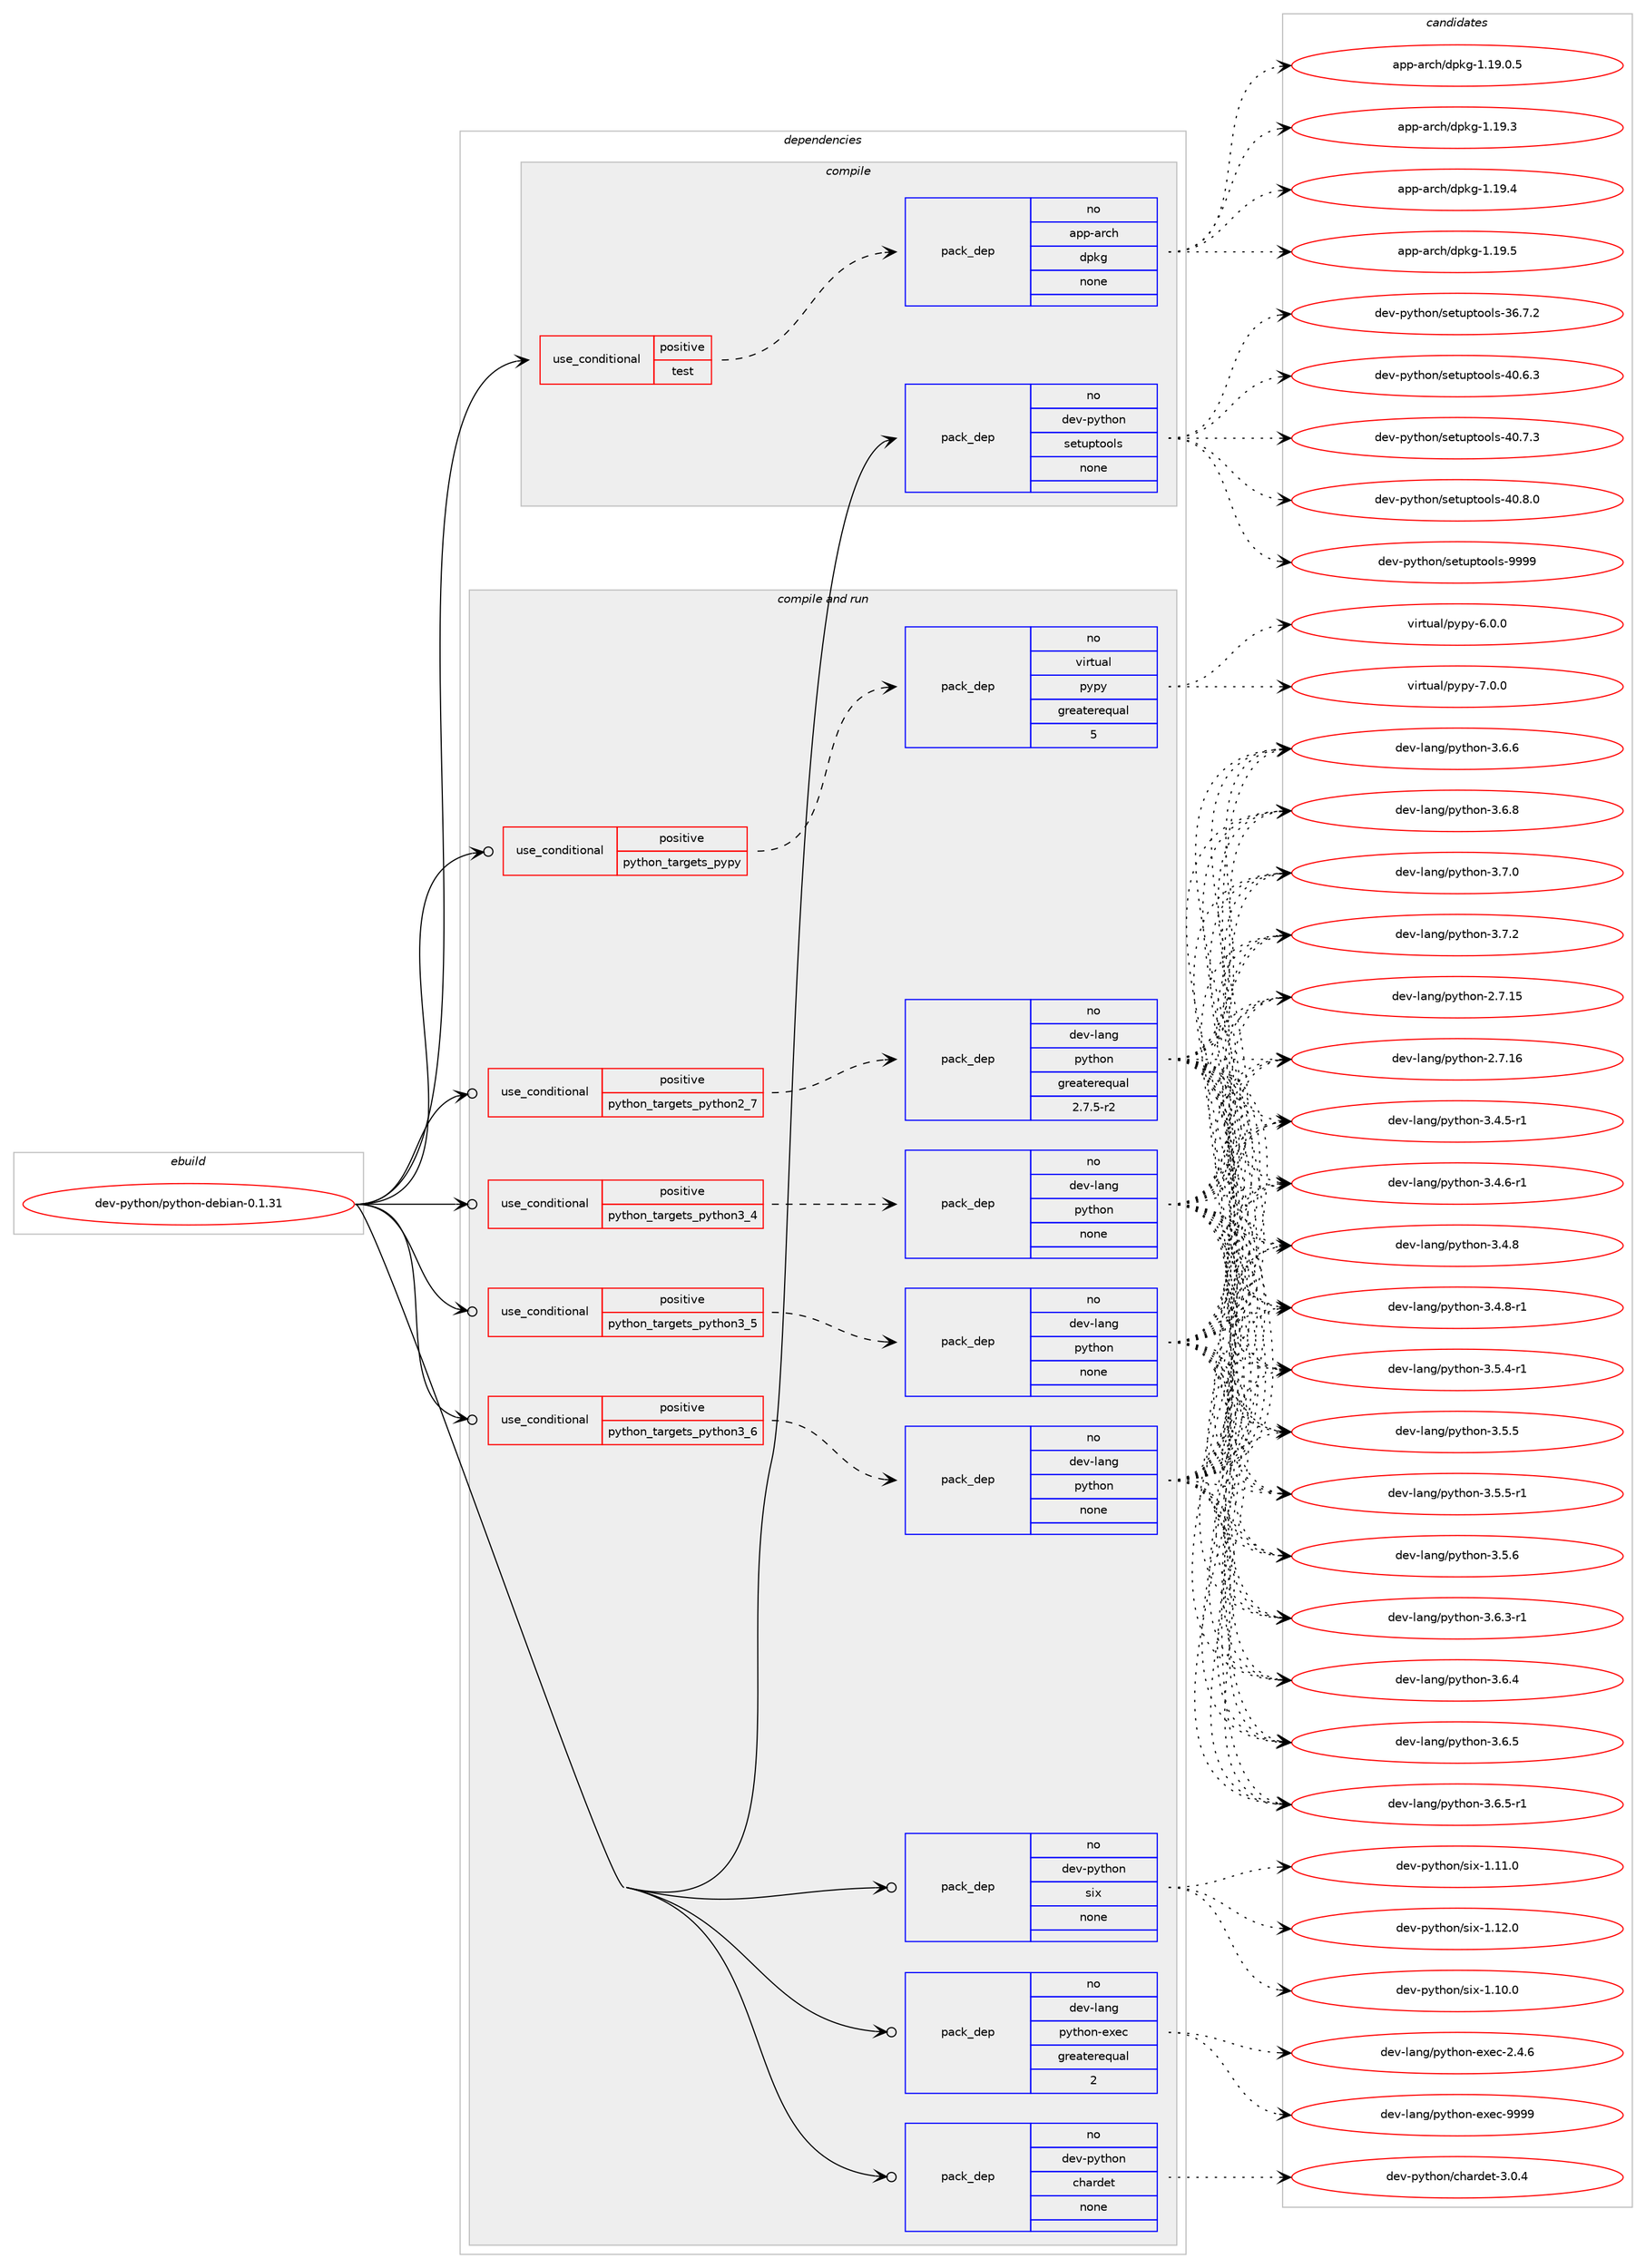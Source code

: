 digraph prolog {

# *************
# Graph options
# *************

newrank=true;
concentrate=true;
compound=true;
graph [rankdir=LR,fontname=Helvetica,fontsize=10,ranksep=1.5];#, ranksep=2.5, nodesep=0.2];
edge  [arrowhead=vee];
node  [fontname=Helvetica,fontsize=10];

# **********
# The ebuild
# **********

subgraph cluster_leftcol {
color=gray;
rank=same;
label=<<i>ebuild</i>>;
id [label="dev-python/python-debian-0.1.31", color=red, width=4, href="../dev-python/python-debian-0.1.31.svg"];
}

# ****************
# The dependencies
# ****************

subgraph cluster_midcol {
color=gray;
label=<<i>dependencies</i>>;
subgraph cluster_compile {
fillcolor="#eeeeee";
style=filled;
label=<<i>compile</i>>;
subgraph cond382540 {
dependency1434589 [label=<<TABLE BORDER="0" CELLBORDER="1" CELLSPACING="0" CELLPADDING="4"><TR><TD ROWSPAN="3" CELLPADDING="10">use_conditional</TD></TR><TR><TD>positive</TD></TR><TR><TD>test</TD></TR></TABLE>>, shape=none, color=red];
subgraph pack1028696 {
dependency1434590 [label=<<TABLE BORDER="0" CELLBORDER="1" CELLSPACING="0" CELLPADDING="4" WIDTH="220"><TR><TD ROWSPAN="6" CELLPADDING="30">pack_dep</TD></TR><TR><TD WIDTH="110">no</TD></TR><TR><TD>app-arch</TD></TR><TR><TD>dpkg</TD></TR><TR><TD>none</TD></TR><TR><TD></TD></TR></TABLE>>, shape=none, color=blue];
}
dependency1434589:e -> dependency1434590:w [weight=20,style="dashed",arrowhead="vee"];
}
id:e -> dependency1434589:w [weight=20,style="solid",arrowhead="vee"];
subgraph pack1028697 {
dependency1434591 [label=<<TABLE BORDER="0" CELLBORDER="1" CELLSPACING="0" CELLPADDING="4" WIDTH="220"><TR><TD ROWSPAN="6" CELLPADDING="30">pack_dep</TD></TR><TR><TD WIDTH="110">no</TD></TR><TR><TD>dev-python</TD></TR><TR><TD>setuptools</TD></TR><TR><TD>none</TD></TR><TR><TD></TD></TR></TABLE>>, shape=none, color=blue];
}
id:e -> dependency1434591:w [weight=20,style="solid",arrowhead="vee"];
}
subgraph cluster_compileandrun {
fillcolor="#eeeeee";
style=filled;
label=<<i>compile and run</i>>;
subgraph cond382541 {
dependency1434592 [label=<<TABLE BORDER="0" CELLBORDER="1" CELLSPACING="0" CELLPADDING="4"><TR><TD ROWSPAN="3" CELLPADDING="10">use_conditional</TD></TR><TR><TD>positive</TD></TR><TR><TD>python_targets_pypy</TD></TR></TABLE>>, shape=none, color=red];
subgraph pack1028698 {
dependency1434593 [label=<<TABLE BORDER="0" CELLBORDER="1" CELLSPACING="0" CELLPADDING="4" WIDTH="220"><TR><TD ROWSPAN="6" CELLPADDING="30">pack_dep</TD></TR><TR><TD WIDTH="110">no</TD></TR><TR><TD>virtual</TD></TR><TR><TD>pypy</TD></TR><TR><TD>greaterequal</TD></TR><TR><TD>5</TD></TR></TABLE>>, shape=none, color=blue];
}
dependency1434592:e -> dependency1434593:w [weight=20,style="dashed",arrowhead="vee"];
}
id:e -> dependency1434592:w [weight=20,style="solid",arrowhead="odotvee"];
subgraph cond382542 {
dependency1434594 [label=<<TABLE BORDER="0" CELLBORDER="1" CELLSPACING="0" CELLPADDING="4"><TR><TD ROWSPAN="3" CELLPADDING="10">use_conditional</TD></TR><TR><TD>positive</TD></TR><TR><TD>python_targets_python2_7</TD></TR></TABLE>>, shape=none, color=red];
subgraph pack1028699 {
dependency1434595 [label=<<TABLE BORDER="0" CELLBORDER="1" CELLSPACING="0" CELLPADDING="4" WIDTH="220"><TR><TD ROWSPAN="6" CELLPADDING="30">pack_dep</TD></TR><TR><TD WIDTH="110">no</TD></TR><TR><TD>dev-lang</TD></TR><TR><TD>python</TD></TR><TR><TD>greaterequal</TD></TR><TR><TD>2.7.5-r2</TD></TR></TABLE>>, shape=none, color=blue];
}
dependency1434594:e -> dependency1434595:w [weight=20,style="dashed",arrowhead="vee"];
}
id:e -> dependency1434594:w [weight=20,style="solid",arrowhead="odotvee"];
subgraph cond382543 {
dependency1434596 [label=<<TABLE BORDER="0" CELLBORDER="1" CELLSPACING="0" CELLPADDING="4"><TR><TD ROWSPAN="3" CELLPADDING="10">use_conditional</TD></TR><TR><TD>positive</TD></TR><TR><TD>python_targets_python3_4</TD></TR></TABLE>>, shape=none, color=red];
subgraph pack1028700 {
dependency1434597 [label=<<TABLE BORDER="0" CELLBORDER="1" CELLSPACING="0" CELLPADDING="4" WIDTH="220"><TR><TD ROWSPAN="6" CELLPADDING="30">pack_dep</TD></TR><TR><TD WIDTH="110">no</TD></TR><TR><TD>dev-lang</TD></TR><TR><TD>python</TD></TR><TR><TD>none</TD></TR><TR><TD></TD></TR></TABLE>>, shape=none, color=blue];
}
dependency1434596:e -> dependency1434597:w [weight=20,style="dashed",arrowhead="vee"];
}
id:e -> dependency1434596:w [weight=20,style="solid",arrowhead="odotvee"];
subgraph cond382544 {
dependency1434598 [label=<<TABLE BORDER="0" CELLBORDER="1" CELLSPACING="0" CELLPADDING="4"><TR><TD ROWSPAN="3" CELLPADDING="10">use_conditional</TD></TR><TR><TD>positive</TD></TR><TR><TD>python_targets_python3_5</TD></TR></TABLE>>, shape=none, color=red];
subgraph pack1028701 {
dependency1434599 [label=<<TABLE BORDER="0" CELLBORDER="1" CELLSPACING="0" CELLPADDING="4" WIDTH="220"><TR><TD ROWSPAN="6" CELLPADDING="30">pack_dep</TD></TR><TR><TD WIDTH="110">no</TD></TR><TR><TD>dev-lang</TD></TR><TR><TD>python</TD></TR><TR><TD>none</TD></TR><TR><TD></TD></TR></TABLE>>, shape=none, color=blue];
}
dependency1434598:e -> dependency1434599:w [weight=20,style="dashed",arrowhead="vee"];
}
id:e -> dependency1434598:w [weight=20,style="solid",arrowhead="odotvee"];
subgraph cond382545 {
dependency1434600 [label=<<TABLE BORDER="0" CELLBORDER="1" CELLSPACING="0" CELLPADDING="4"><TR><TD ROWSPAN="3" CELLPADDING="10">use_conditional</TD></TR><TR><TD>positive</TD></TR><TR><TD>python_targets_python3_6</TD></TR></TABLE>>, shape=none, color=red];
subgraph pack1028702 {
dependency1434601 [label=<<TABLE BORDER="0" CELLBORDER="1" CELLSPACING="0" CELLPADDING="4" WIDTH="220"><TR><TD ROWSPAN="6" CELLPADDING="30">pack_dep</TD></TR><TR><TD WIDTH="110">no</TD></TR><TR><TD>dev-lang</TD></TR><TR><TD>python</TD></TR><TR><TD>none</TD></TR><TR><TD></TD></TR></TABLE>>, shape=none, color=blue];
}
dependency1434600:e -> dependency1434601:w [weight=20,style="dashed",arrowhead="vee"];
}
id:e -> dependency1434600:w [weight=20,style="solid",arrowhead="odotvee"];
subgraph pack1028703 {
dependency1434602 [label=<<TABLE BORDER="0" CELLBORDER="1" CELLSPACING="0" CELLPADDING="4" WIDTH="220"><TR><TD ROWSPAN="6" CELLPADDING="30">pack_dep</TD></TR><TR><TD WIDTH="110">no</TD></TR><TR><TD>dev-lang</TD></TR><TR><TD>python-exec</TD></TR><TR><TD>greaterequal</TD></TR><TR><TD>2</TD></TR></TABLE>>, shape=none, color=blue];
}
id:e -> dependency1434602:w [weight=20,style="solid",arrowhead="odotvee"];
subgraph pack1028704 {
dependency1434603 [label=<<TABLE BORDER="0" CELLBORDER="1" CELLSPACING="0" CELLPADDING="4" WIDTH="220"><TR><TD ROWSPAN="6" CELLPADDING="30">pack_dep</TD></TR><TR><TD WIDTH="110">no</TD></TR><TR><TD>dev-python</TD></TR><TR><TD>chardet</TD></TR><TR><TD>none</TD></TR><TR><TD></TD></TR></TABLE>>, shape=none, color=blue];
}
id:e -> dependency1434603:w [weight=20,style="solid",arrowhead="odotvee"];
subgraph pack1028705 {
dependency1434604 [label=<<TABLE BORDER="0" CELLBORDER="1" CELLSPACING="0" CELLPADDING="4" WIDTH="220"><TR><TD ROWSPAN="6" CELLPADDING="30">pack_dep</TD></TR><TR><TD WIDTH="110">no</TD></TR><TR><TD>dev-python</TD></TR><TR><TD>six</TD></TR><TR><TD>none</TD></TR><TR><TD></TD></TR></TABLE>>, shape=none, color=blue];
}
id:e -> dependency1434604:w [weight=20,style="solid",arrowhead="odotvee"];
}
subgraph cluster_run {
fillcolor="#eeeeee";
style=filled;
label=<<i>run</i>>;
}
}

# **************
# The candidates
# **************

subgraph cluster_choices {
rank=same;
color=gray;
label=<<i>candidates</i>>;

subgraph choice1028696 {
color=black;
nodesep=1;
choice9711211245971149910447100112107103454946495746484653 [label="app-arch/dpkg-1.19.0.5", color=red, width=4,href="../app-arch/dpkg-1.19.0.5.svg"];
choice971121124597114991044710011210710345494649574651 [label="app-arch/dpkg-1.19.3", color=red, width=4,href="../app-arch/dpkg-1.19.3.svg"];
choice971121124597114991044710011210710345494649574652 [label="app-arch/dpkg-1.19.4", color=red, width=4,href="../app-arch/dpkg-1.19.4.svg"];
choice971121124597114991044710011210710345494649574653 [label="app-arch/dpkg-1.19.5", color=red, width=4,href="../app-arch/dpkg-1.19.5.svg"];
dependency1434590:e -> choice9711211245971149910447100112107103454946495746484653:w [style=dotted,weight="100"];
dependency1434590:e -> choice971121124597114991044710011210710345494649574651:w [style=dotted,weight="100"];
dependency1434590:e -> choice971121124597114991044710011210710345494649574652:w [style=dotted,weight="100"];
dependency1434590:e -> choice971121124597114991044710011210710345494649574653:w [style=dotted,weight="100"];
}
subgraph choice1028697 {
color=black;
nodesep=1;
choice100101118451121211161041111104711510111611711211611111110811545515446554650 [label="dev-python/setuptools-36.7.2", color=red, width=4,href="../dev-python/setuptools-36.7.2.svg"];
choice100101118451121211161041111104711510111611711211611111110811545524846544651 [label="dev-python/setuptools-40.6.3", color=red, width=4,href="../dev-python/setuptools-40.6.3.svg"];
choice100101118451121211161041111104711510111611711211611111110811545524846554651 [label="dev-python/setuptools-40.7.3", color=red, width=4,href="../dev-python/setuptools-40.7.3.svg"];
choice100101118451121211161041111104711510111611711211611111110811545524846564648 [label="dev-python/setuptools-40.8.0", color=red, width=4,href="../dev-python/setuptools-40.8.0.svg"];
choice10010111845112121116104111110471151011161171121161111111081154557575757 [label="dev-python/setuptools-9999", color=red, width=4,href="../dev-python/setuptools-9999.svg"];
dependency1434591:e -> choice100101118451121211161041111104711510111611711211611111110811545515446554650:w [style=dotted,weight="100"];
dependency1434591:e -> choice100101118451121211161041111104711510111611711211611111110811545524846544651:w [style=dotted,weight="100"];
dependency1434591:e -> choice100101118451121211161041111104711510111611711211611111110811545524846554651:w [style=dotted,weight="100"];
dependency1434591:e -> choice100101118451121211161041111104711510111611711211611111110811545524846564648:w [style=dotted,weight="100"];
dependency1434591:e -> choice10010111845112121116104111110471151011161171121161111111081154557575757:w [style=dotted,weight="100"];
}
subgraph choice1028698 {
color=black;
nodesep=1;
choice1181051141161179710847112121112121455446484648 [label="virtual/pypy-6.0.0", color=red, width=4,href="../virtual/pypy-6.0.0.svg"];
choice1181051141161179710847112121112121455546484648 [label="virtual/pypy-7.0.0", color=red, width=4,href="../virtual/pypy-7.0.0.svg"];
dependency1434593:e -> choice1181051141161179710847112121112121455446484648:w [style=dotted,weight="100"];
dependency1434593:e -> choice1181051141161179710847112121112121455546484648:w [style=dotted,weight="100"];
}
subgraph choice1028699 {
color=black;
nodesep=1;
choice10010111845108971101034711212111610411111045504655464953 [label="dev-lang/python-2.7.15", color=red, width=4,href="../dev-lang/python-2.7.15.svg"];
choice10010111845108971101034711212111610411111045504655464954 [label="dev-lang/python-2.7.16", color=red, width=4,href="../dev-lang/python-2.7.16.svg"];
choice1001011184510897110103471121211161041111104551465246534511449 [label="dev-lang/python-3.4.5-r1", color=red, width=4,href="../dev-lang/python-3.4.5-r1.svg"];
choice1001011184510897110103471121211161041111104551465246544511449 [label="dev-lang/python-3.4.6-r1", color=red, width=4,href="../dev-lang/python-3.4.6-r1.svg"];
choice100101118451089711010347112121116104111110455146524656 [label="dev-lang/python-3.4.8", color=red, width=4,href="../dev-lang/python-3.4.8.svg"];
choice1001011184510897110103471121211161041111104551465246564511449 [label="dev-lang/python-3.4.8-r1", color=red, width=4,href="../dev-lang/python-3.4.8-r1.svg"];
choice1001011184510897110103471121211161041111104551465346524511449 [label="dev-lang/python-3.5.4-r1", color=red, width=4,href="../dev-lang/python-3.5.4-r1.svg"];
choice100101118451089711010347112121116104111110455146534653 [label="dev-lang/python-3.5.5", color=red, width=4,href="../dev-lang/python-3.5.5.svg"];
choice1001011184510897110103471121211161041111104551465346534511449 [label="dev-lang/python-3.5.5-r1", color=red, width=4,href="../dev-lang/python-3.5.5-r1.svg"];
choice100101118451089711010347112121116104111110455146534654 [label="dev-lang/python-3.5.6", color=red, width=4,href="../dev-lang/python-3.5.6.svg"];
choice1001011184510897110103471121211161041111104551465446514511449 [label="dev-lang/python-3.6.3-r1", color=red, width=4,href="../dev-lang/python-3.6.3-r1.svg"];
choice100101118451089711010347112121116104111110455146544652 [label="dev-lang/python-3.6.4", color=red, width=4,href="../dev-lang/python-3.6.4.svg"];
choice100101118451089711010347112121116104111110455146544653 [label="dev-lang/python-3.6.5", color=red, width=4,href="../dev-lang/python-3.6.5.svg"];
choice1001011184510897110103471121211161041111104551465446534511449 [label="dev-lang/python-3.6.5-r1", color=red, width=4,href="../dev-lang/python-3.6.5-r1.svg"];
choice100101118451089711010347112121116104111110455146544654 [label="dev-lang/python-3.6.6", color=red, width=4,href="../dev-lang/python-3.6.6.svg"];
choice100101118451089711010347112121116104111110455146544656 [label="dev-lang/python-3.6.8", color=red, width=4,href="../dev-lang/python-3.6.8.svg"];
choice100101118451089711010347112121116104111110455146554648 [label="dev-lang/python-3.7.0", color=red, width=4,href="../dev-lang/python-3.7.0.svg"];
choice100101118451089711010347112121116104111110455146554650 [label="dev-lang/python-3.7.2", color=red, width=4,href="../dev-lang/python-3.7.2.svg"];
dependency1434595:e -> choice10010111845108971101034711212111610411111045504655464953:w [style=dotted,weight="100"];
dependency1434595:e -> choice10010111845108971101034711212111610411111045504655464954:w [style=dotted,weight="100"];
dependency1434595:e -> choice1001011184510897110103471121211161041111104551465246534511449:w [style=dotted,weight="100"];
dependency1434595:e -> choice1001011184510897110103471121211161041111104551465246544511449:w [style=dotted,weight="100"];
dependency1434595:e -> choice100101118451089711010347112121116104111110455146524656:w [style=dotted,weight="100"];
dependency1434595:e -> choice1001011184510897110103471121211161041111104551465246564511449:w [style=dotted,weight="100"];
dependency1434595:e -> choice1001011184510897110103471121211161041111104551465346524511449:w [style=dotted,weight="100"];
dependency1434595:e -> choice100101118451089711010347112121116104111110455146534653:w [style=dotted,weight="100"];
dependency1434595:e -> choice1001011184510897110103471121211161041111104551465346534511449:w [style=dotted,weight="100"];
dependency1434595:e -> choice100101118451089711010347112121116104111110455146534654:w [style=dotted,weight="100"];
dependency1434595:e -> choice1001011184510897110103471121211161041111104551465446514511449:w [style=dotted,weight="100"];
dependency1434595:e -> choice100101118451089711010347112121116104111110455146544652:w [style=dotted,weight="100"];
dependency1434595:e -> choice100101118451089711010347112121116104111110455146544653:w [style=dotted,weight="100"];
dependency1434595:e -> choice1001011184510897110103471121211161041111104551465446534511449:w [style=dotted,weight="100"];
dependency1434595:e -> choice100101118451089711010347112121116104111110455146544654:w [style=dotted,weight="100"];
dependency1434595:e -> choice100101118451089711010347112121116104111110455146544656:w [style=dotted,weight="100"];
dependency1434595:e -> choice100101118451089711010347112121116104111110455146554648:w [style=dotted,weight="100"];
dependency1434595:e -> choice100101118451089711010347112121116104111110455146554650:w [style=dotted,weight="100"];
}
subgraph choice1028700 {
color=black;
nodesep=1;
choice10010111845108971101034711212111610411111045504655464953 [label="dev-lang/python-2.7.15", color=red, width=4,href="../dev-lang/python-2.7.15.svg"];
choice10010111845108971101034711212111610411111045504655464954 [label="dev-lang/python-2.7.16", color=red, width=4,href="../dev-lang/python-2.7.16.svg"];
choice1001011184510897110103471121211161041111104551465246534511449 [label="dev-lang/python-3.4.5-r1", color=red, width=4,href="../dev-lang/python-3.4.5-r1.svg"];
choice1001011184510897110103471121211161041111104551465246544511449 [label="dev-lang/python-3.4.6-r1", color=red, width=4,href="../dev-lang/python-3.4.6-r1.svg"];
choice100101118451089711010347112121116104111110455146524656 [label="dev-lang/python-3.4.8", color=red, width=4,href="../dev-lang/python-3.4.8.svg"];
choice1001011184510897110103471121211161041111104551465246564511449 [label="dev-lang/python-3.4.8-r1", color=red, width=4,href="../dev-lang/python-3.4.8-r1.svg"];
choice1001011184510897110103471121211161041111104551465346524511449 [label="dev-lang/python-3.5.4-r1", color=red, width=4,href="../dev-lang/python-3.5.4-r1.svg"];
choice100101118451089711010347112121116104111110455146534653 [label="dev-lang/python-3.5.5", color=red, width=4,href="../dev-lang/python-3.5.5.svg"];
choice1001011184510897110103471121211161041111104551465346534511449 [label="dev-lang/python-3.5.5-r1", color=red, width=4,href="../dev-lang/python-3.5.5-r1.svg"];
choice100101118451089711010347112121116104111110455146534654 [label="dev-lang/python-3.5.6", color=red, width=4,href="../dev-lang/python-3.5.6.svg"];
choice1001011184510897110103471121211161041111104551465446514511449 [label="dev-lang/python-3.6.3-r1", color=red, width=4,href="../dev-lang/python-3.6.3-r1.svg"];
choice100101118451089711010347112121116104111110455146544652 [label="dev-lang/python-3.6.4", color=red, width=4,href="../dev-lang/python-3.6.4.svg"];
choice100101118451089711010347112121116104111110455146544653 [label="dev-lang/python-3.6.5", color=red, width=4,href="../dev-lang/python-3.6.5.svg"];
choice1001011184510897110103471121211161041111104551465446534511449 [label="dev-lang/python-3.6.5-r1", color=red, width=4,href="../dev-lang/python-3.6.5-r1.svg"];
choice100101118451089711010347112121116104111110455146544654 [label="dev-lang/python-3.6.6", color=red, width=4,href="../dev-lang/python-3.6.6.svg"];
choice100101118451089711010347112121116104111110455146544656 [label="dev-lang/python-3.6.8", color=red, width=4,href="../dev-lang/python-3.6.8.svg"];
choice100101118451089711010347112121116104111110455146554648 [label="dev-lang/python-3.7.0", color=red, width=4,href="../dev-lang/python-3.7.0.svg"];
choice100101118451089711010347112121116104111110455146554650 [label="dev-lang/python-3.7.2", color=red, width=4,href="../dev-lang/python-3.7.2.svg"];
dependency1434597:e -> choice10010111845108971101034711212111610411111045504655464953:w [style=dotted,weight="100"];
dependency1434597:e -> choice10010111845108971101034711212111610411111045504655464954:w [style=dotted,weight="100"];
dependency1434597:e -> choice1001011184510897110103471121211161041111104551465246534511449:w [style=dotted,weight="100"];
dependency1434597:e -> choice1001011184510897110103471121211161041111104551465246544511449:w [style=dotted,weight="100"];
dependency1434597:e -> choice100101118451089711010347112121116104111110455146524656:w [style=dotted,weight="100"];
dependency1434597:e -> choice1001011184510897110103471121211161041111104551465246564511449:w [style=dotted,weight="100"];
dependency1434597:e -> choice1001011184510897110103471121211161041111104551465346524511449:w [style=dotted,weight="100"];
dependency1434597:e -> choice100101118451089711010347112121116104111110455146534653:w [style=dotted,weight="100"];
dependency1434597:e -> choice1001011184510897110103471121211161041111104551465346534511449:w [style=dotted,weight="100"];
dependency1434597:e -> choice100101118451089711010347112121116104111110455146534654:w [style=dotted,weight="100"];
dependency1434597:e -> choice1001011184510897110103471121211161041111104551465446514511449:w [style=dotted,weight="100"];
dependency1434597:e -> choice100101118451089711010347112121116104111110455146544652:w [style=dotted,weight="100"];
dependency1434597:e -> choice100101118451089711010347112121116104111110455146544653:w [style=dotted,weight="100"];
dependency1434597:e -> choice1001011184510897110103471121211161041111104551465446534511449:w [style=dotted,weight="100"];
dependency1434597:e -> choice100101118451089711010347112121116104111110455146544654:w [style=dotted,weight="100"];
dependency1434597:e -> choice100101118451089711010347112121116104111110455146544656:w [style=dotted,weight="100"];
dependency1434597:e -> choice100101118451089711010347112121116104111110455146554648:w [style=dotted,weight="100"];
dependency1434597:e -> choice100101118451089711010347112121116104111110455146554650:w [style=dotted,weight="100"];
}
subgraph choice1028701 {
color=black;
nodesep=1;
choice10010111845108971101034711212111610411111045504655464953 [label="dev-lang/python-2.7.15", color=red, width=4,href="../dev-lang/python-2.7.15.svg"];
choice10010111845108971101034711212111610411111045504655464954 [label="dev-lang/python-2.7.16", color=red, width=4,href="../dev-lang/python-2.7.16.svg"];
choice1001011184510897110103471121211161041111104551465246534511449 [label="dev-lang/python-3.4.5-r1", color=red, width=4,href="../dev-lang/python-3.4.5-r1.svg"];
choice1001011184510897110103471121211161041111104551465246544511449 [label="dev-lang/python-3.4.6-r1", color=red, width=4,href="../dev-lang/python-3.4.6-r1.svg"];
choice100101118451089711010347112121116104111110455146524656 [label="dev-lang/python-3.4.8", color=red, width=4,href="../dev-lang/python-3.4.8.svg"];
choice1001011184510897110103471121211161041111104551465246564511449 [label="dev-lang/python-3.4.8-r1", color=red, width=4,href="../dev-lang/python-3.4.8-r1.svg"];
choice1001011184510897110103471121211161041111104551465346524511449 [label="dev-lang/python-3.5.4-r1", color=red, width=4,href="../dev-lang/python-3.5.4-r1.svg"];
choice100101118451089711010347112121116104111110455146534653 [label="dev-lang/python-3.5.5", color=red, width=4,href="../dev-lang/python-3.5.5.svg"];
choice1001011184510897110103471121211161041111104551465346534511449 [label="dev-lang/python-3.5.5-r1", color=red, width=4,href="../dev-lang/python-3.5.5-r1.svg"];
choice100101118451089711010347112121116104111110455146534654 [label="dev-lang/python-3.5.6", color=red, width=4,href="../dev-lang/python-3.5.6.svg"];
choice1001011184510897110103471121211161041111104551465446514511449 [label="dev-lang/python-3.6.3-r1", color=red, width=4,href="../dev-lang/python-3.6.3-r1.svg"];
choice100101118451089711010347112121116104111110455146544652 [label="dev-lang/python-3.6.4", color=red, width=4,href="../dev-lang/python-3.6.4.svg"];
choice100101118451089711010347112121116104111110455146544653 [label="dev-lang/python-3.6.5", color=red, width=4,href="../dev-lang/python-3.6.5.svg"];
choice1001011184510897110103471121211161041111104551465446534511449 [label="dev-lang/python-3.6.5-r1", color=red, width=4,href="../dev-lang/python-3.6.5-r1.svg"];
choice100101118451089711010347112121116104111110455146544654 [label="dev-lang/python-3.6.6", color=red, width=4,href="../dev-lang/python-3.6.6.svg"];
choice100101118451089711010347112121116104111110455146544656 [label="dev-lang/python-3.6.8", color=red, width=4,href="../dev-lang/python-3.6.8.svg"];
choice100101118451089711010347112121116104111110455146554648 [label="dev-lang/python-3.7.0", color=red, width=4,href="../dev-lang/python-3.7.0.svg"];
choice100101118451089711010347112121116104111110455146554650 [label="dev-lang/python-3.7.2", color=red, width=4,href="../dev-lang/python-3.7.2.svg"];
dependency1434599:e -> choice10010111845108971101034711212111610411111045504655464953:w [style=dotted,weight="100"];
dependency1434599:e -> choice10010111845108971101034711212111610411111045504655464954:w [style=dotted,weight="100"];
dependency1434599:e -> choice1001011184510897110103471121211161041111104551465246534511449:w [style=dotted,weight="100"];
dependency1434599:e -> choice1001011184510897110103471121211161041111104551465246544511449:w [style=dotted,weight="100"];
dependency1434599:e -> choice100101118451089711010347112121116104111110455146524656:w [style=dotted,weight="100"];
dependency1434599:e -> choice1001011184510897110103471121211161041111104551465246564511449:w [style=dotted,weight="100"];
dependency1434599:e -> choice1001011184510897110103471121211161041111104551465346524511449:w [style=dotted,weight="100"];
dependency1434599:e -> choice100101118451089711010347112121116104111110455146534653:w [style=dotted,weight="100"];
dependency1434599:e -> choice1001011184510897110103471121211161041111104551465346534511449:w [style=dotted,weight="100"];
dependency1434599:e -> choice100101118451089711010347112121116104111110455146534654:w [style=dotted,weight="100"];
dependency1434599:e -> choice1001011184510897110103471121211161041111104551465446514511449:w [style=dotted,weight="100"];
dependency1434599:e -> choice100101118451089711010347112121116104111110455146544652:w [style=dotted,weight="100"];
dependency1434599:e -> choice100101118451089711010347112121116104111110455146544653:w [style=dotted,weight="100"];
dependency1434599:e -> choice1001011184510897110103471121211161041111104551465446534511449:w [style=dotted,weight="100"];
dependency1434599:e -> choice100101118451089711010347112121116104111110455146544654:w [style=dotted,weight="100"];
dependency1434599:e -> choice100101118451089711010347112121116104111110455146544656:w [style=dotted,weight="100"];
dependency1434599:e -> choice100101118451089711010347112121116104111110455146554648:w [style=dotted,weight="100"];
dependency1434599:e -> choice100101118451089711010347112121116104111110455146554650:w [style=dotted,weight="100"];
}
subgraph choice1028702 {
color=black;
nodesep=1;
choice10010111845108971101034711212111610411111045504655464953 [label="dev-lang/python-2.7.15", color=red, width=4,href="../dev-lang/python-2.7.15.svg"];
choice10010111845108971101034711212111610411111045504655464954 [label="dev-lang/python-2.7.16", color=red, width=4,href="../dev-lang/python-2.7.16.svg"];
choice1001011184510897110103471121211161041111104551465246534511449 [label="dev-lang/python-3.4.5-r1", color=red, width=4,href="../dev-lang/python-3.4.5-r1.svg"];
choice1001011184510897110103471121211161041111104551465246544511449 [label="dev-lang/python-3.4.6-r1", color=red, width=4,href="../dev-lang/python-3.4.6-r1.svg"];
choice100101118451089711010347112121116104111110455146524656 [label="dev-lang/python-3.4.8", color=red, width=4,href="../dev-lang/python-3.4.8.svg"];
choice1001011184510897110103471121211161041111104551465246564511449 [label="dev-lang/python-3.4.8-r1", color=red, width=4,href="../dev-lang/python-3.4.8-r1.svg"];
choice1001011184510897110103471121211161041111104551465346524511449 [label="dev-lang/python-3.5.4-r1", color=red, width=4,href="../dev-lang/python-3.5.4-r1.svg"];
choice100101118451089711010347112121116104111110455146534653 [label="dev-lang/python-3.5.5", color=red, width=4,href="../dev-lang/python-3.5.5.svg"];
choice1001011184510897110103471121211161041111104551465346534511449 [label="dev-lang/python-3.5.5-r1", color=red, width=4,href="../dev-lang/python-3.5.5-r1.svg"];
choice100101118451089711010347112121116104111110455146534654 [label="dev-lang/python-3.5.6", color=red, width=4,href="../dev-lang/python-3.5.6.svg"];
choice1001011184510897110103471121211161041111104551465446514511449 [label="dev-lang/python-3.6.3-r1", color=red, width=4,href="../dev-lang/python-3.6.3-r1.svg"];
choice100101118451089711010347112121116104111110455146544652 [label="dev-lang/python-3.6.4", color=red, width=4,href="../dev-lang/python-3.6.4.svg"];
choice100101118451089711010347112121116104111110455146544653 [label="dev-lang/python-3.6.5", color=red, width=4,href="../dev-lang/python-3.6.5.svg"];
choice1001011184510897110103471121211161041111104551465446534511449 [label="dev-lang/python-3.6.5-r1", color=red, width=4,href="../dev-lang/python-3.6.5-r1.svg"];
choice100101118451089711010347112121116104111110455146544654 [label="dev-lang/python-3.6.6", color=red, width=4,href="../dev-lang/python-3.6.6.svg"];
choice100101118451089711010347112121116104111110455146544656 [label="dev-lang/python-3.6.8", color=red, width=4,href="../dev-lang/python-3.6.8.svg"];
choice100101118451089711010347112121116104111110455146554648 [label="dev-lang/python-3.7.0", color=red, width=4,href="../dev-lang/python-3.7.0.svg"];
choice100101118451089711010347112121116104111110455146554650 [label="dev-lang/python-3.7.2", color=red, width=4,href="../dev-lang/python-3.7.2.svg"];
dependency1434601:e -> choice10010111845108971101034711212111610411111045504655464953:w [style=dotted,weight="100"];
dependency1434601:e -> choice10010111845108971101034711212111610411111045504655464954:w [style=dotted,weight="100"];
dependency1434601:e -> choice1001011184510897110103471121211161041111104551465246534511449:w [style=dotted,weight="100"];
dependency1434601:e -> choice1001011184510897110103471121211161041111104551465246544511449:w [style=dotted,weight="100"];
dependency1434601:e -> choice100101118451089711010347112121116104111110455146524656:w [style=dotted,weight="100"];
dependency1434601:e -> choice1001011184510897110103471121211161041111104551465246564511449:w [style=dotted,weight="100"];
dependency1434601:e -> choice1001011184510897110103471121211161041111104551465346524511449:w [style=dotted,weight="100"];
dependency1434601:e -> choice100101118451089711010347112121116104111110455146534653:w [style=dotted,weight="100"];
dependency1434601:e -> choice1001011184510897110103471121211161041111104551465346534511449:w [style=dotted,weight="100"];
dependency1434601:e -> choice100101118451089711010347112121116104111110455146534654:w [style=dotted,weight="100"];
dependency1434601:e -> choice1001011184510897110103471121211161041111104551465446514511449:w [style=dotted,weight="100"];
dependency1434601:e -> choice100101118451089711010347112121116104111110455146544652:w [style=dotted,weight="100"];
dependency1434601:e -> choice100101118451089711010347112121116104111110455146544653:w [style=dotted,weight="100"];
dependency1434601:e -> choice1001011184510897110103471121211161041111104551465446534511449:w [style=dotted,weight="100"];
dependency1434601:e -> choice100101118451089711010347112121116104111110455146544654:w [style=dotted,weight="100"];
dependency1434601:e -> choice100101118451089711010347112121116104111110455146544656:w [style=dotted,weight="100"];
dependency1434601:e -> choice100101118451089711010347112121116104111110455146554648:w [style=dotted,weight="100"];
dependency1434601:e -> choice100101118451089711010347112121116104111110455146554650:w [style=dotted,weight="100"];
}
subgraph choice1028703 {
color=black;
nodesep=1;
choice1001011184510897110103471121211161041111104510112010199455046524654 [label="dev-lang/python-exec-2.4.6", color=red, width=4,href="../dev-lang/python-exec-2.4.6.svg"];
choice10010111845108971101034711212111610411111045101120101994557575757 [label="dev-lang/python-exec-9999", color=red, width=4,href="../dev-lang/python-exec-9999.svg"];
dependency1434602:e -> choice1001011184510897110103471121211161041111104510112010199455046524654:w [style=dotted,weight="100"];
dependency1434602:e -> choice10010111845108971101034711212111610411111045101120101994557575757:w [style=dotted,weight="100"];
}
subgraph choice1028704 {
color=black;
nodesep=1;
choice10010111845112121116104111110479910497114100101116455146484652 [label="dev-python/chardet-3.0.4", color=red, width=4,href="../dev-python/chardet-3.0.4.svg"];
dependency1434603:e -> choice10010111845112121116104111110479910497114100101116455146484652:w [style=dotted,weight="100"];
}
subgraph choice1028705 {
color=black;
nodesep=1;
choice100101118451121211161041111104711510512045494649484648 [label="dev-python/six-1.10.0", color=red, width=4,href="../dev-python/six-1.10.0.svg"];
choice100101118451121211161041111104711510512045494649494648 [label="dev-python/six-1.11.0", color=red, width=4,href="../dev-python/six-1.11.0.svg"];
choice100101118451121211161041111104711510512045494649504648 [label="dev-python/six-1.12.0", color=red, width=4,href="../dev-python/six-1.12.0.svg"];
dependency1434604:e -> choice100101118451121211161041111104711510512045494649484648:w [style=dotted,weight="100"];
dependency1434604:e -> choice100101118451121211161041111104711510512045494649494648:w [style=dotted,weight="100"];
dependency1434604:e -> choice100101118451121211161041111104711510512045494649504648:w [style=dotted,weight="100"];
}
}

}
